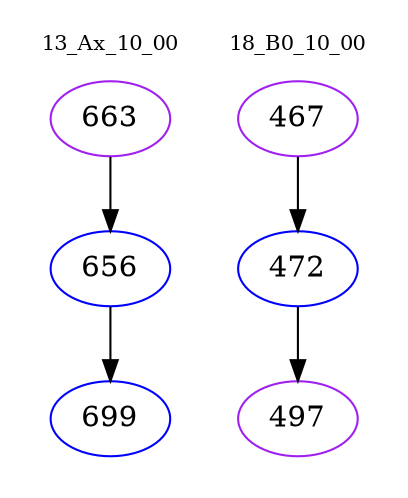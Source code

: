 digraph{
subgraph cluster_0 {
color = white
label = "13_Ax_10_00";
fontsize=10;
T0_663 [label="663", color="purple"]
T0_663 -> T0_656 [color="black"]
T0_656 [label="656", color="blue"]
T0_656 -> T0_699 [color="black"]
T0_699 [label="699", color="blue"]
}
subgraph cluster_1 {
color = white
label = "18_B0_10_00";
fontsize=10;
T1_467 [label="467", color="purple"]
T1_467 -> T1_472 [color="black"]
T1_472 [label="472", color="blue"]
T1_472 -> T1_497 [color="black"]
T1_497 [label="497", color="purple"]
}
}
